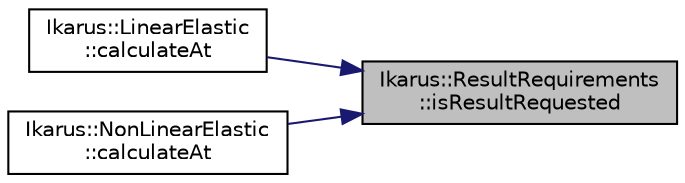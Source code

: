 digraph "Ikarus::ResultRequirements::isResultRequested"
{
 // LATEX_PDF_SIZE
  edge [fontname="Helvetica",fontsize="10",labelfontname="Helvetica",labelfontsize="10"];
  node [fontname="Helvetica",fontsize="10",shape=record];
  rankdir="RL";
  Node1 [label="Ikarus::ResultRequirements\l::isResultRequested",height=0.2,width=0.4,color="black", fillcolor="grey75", style="filled", fontcolor="black",tooltip="Check if a specific result type is requested."];
  Node1 -> Node2 [dir="back",color="midnightblue",fontsize="10",style="solid",fontname="Helvetica"];
  Node2 [label="Ikarus::LinearElastic\l::calculateAt",height=0.2,width=0.4,color="black", fillcolor="white", style="filled",URL="$d3/d53/a01262.html#a51a4d30fb9b0ee5c2bf7683b69f0eda9",tooltip="Calculates results at a specific local position."];
  Node1 -> Node3 [dir="back",color="midnightblue",fontsize="10",style="solid",fontname="Helvetica"];
  Node3 [label="Ikarus::NonLinearElastic\l::calculateAt",height=0.2,width=0.4,color="black", fillcolor="white", style="filled",URL="$dc/ded/a01290.html#afc5090fbbd1054eaa33932e88f2fdb42",tooltip="Calculate specified results at a given local position."];
}
